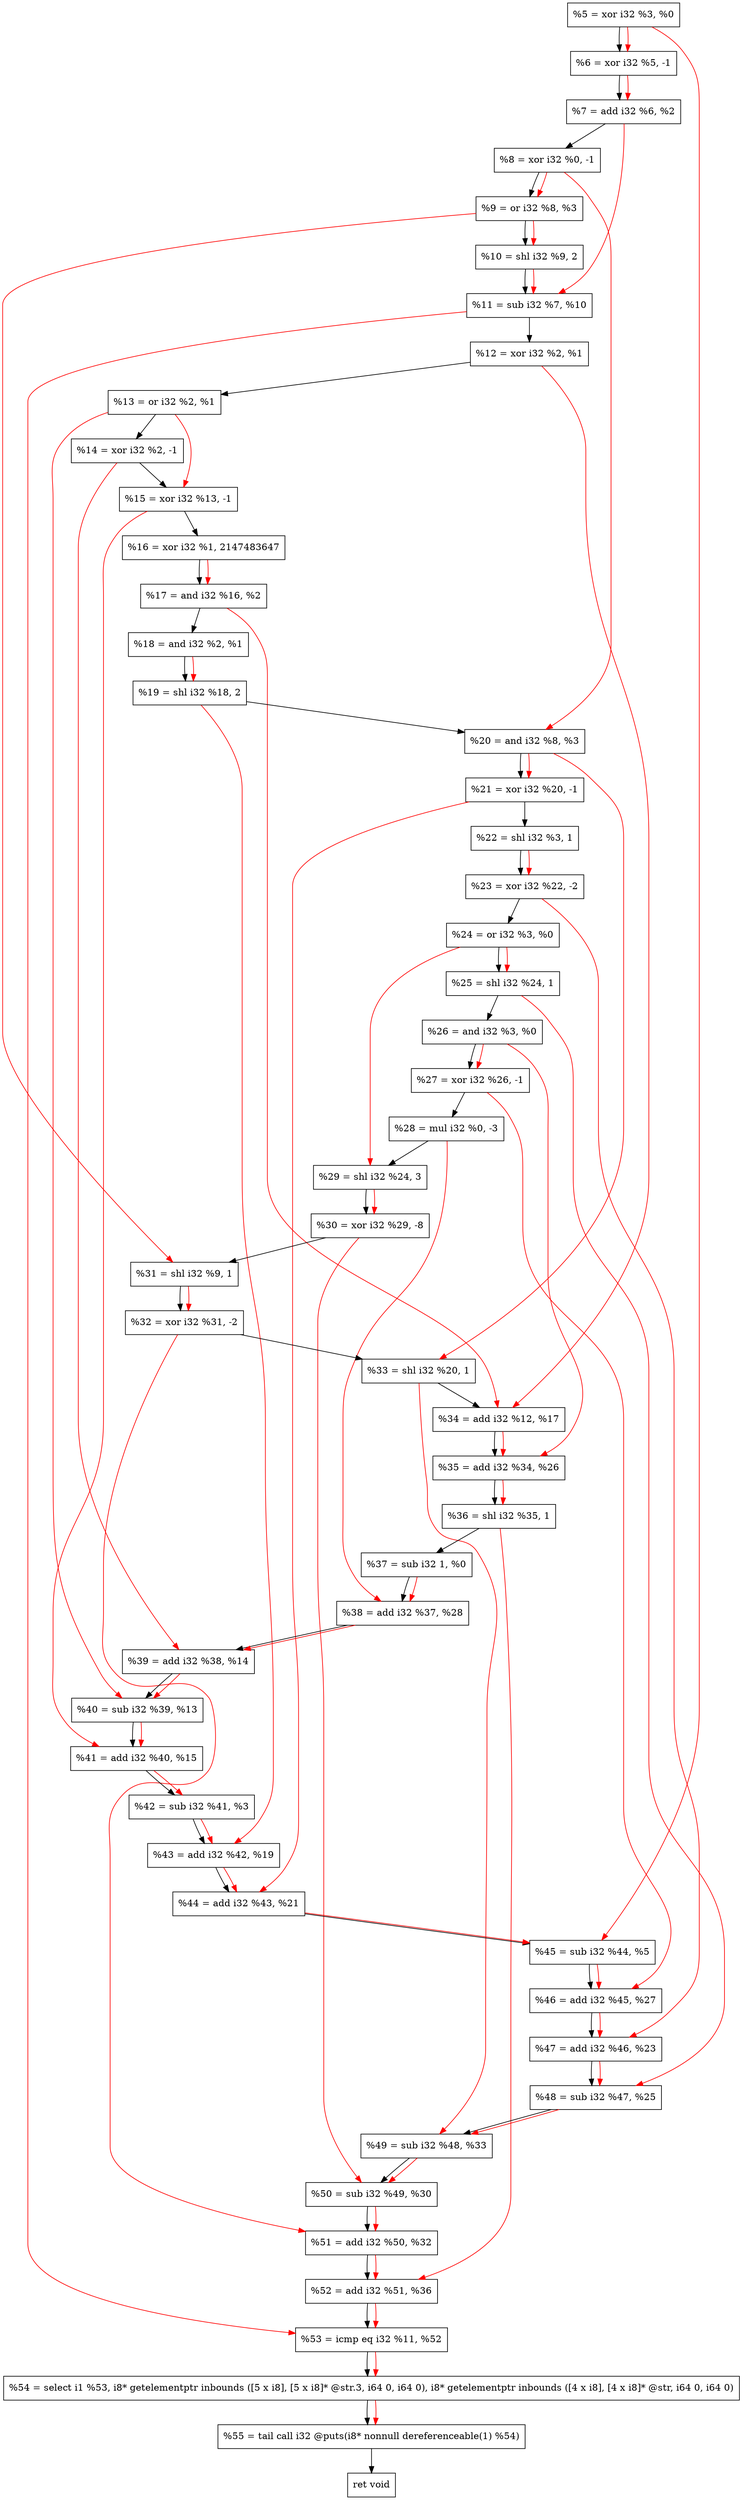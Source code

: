 digraph "DFG for'crackme' function" {
	Node0x1e8e770[shape=record, label="  %5 = xor i32 %3, %0"];
	Node0x1e8edf0[shape=record, label="  %6 = xor i32 %5, -1"];
	Node0x1e8ee60[shape=record, label="  %7 = add i32 %6, %2"];
	Node0x1e8eed0[shape=record, label="  %8 = xor i32 %0, -1"];
	Node0x1e8ef40[shape=record, label="  %9 = or i32 %8, %3"];
	Node0x1e8efe0[shape=record, label="  %10 = shl i32 %9, 2"];
	Node0x1e8f050[shape=record, label="  %11 = sub i32 %7, %10"];
	Node0x1e8f0c0[shape=record, label="  %12 = xor i32 %2, %1"];
	Node0x1e8f130[shape=record, label="  %13 = or i32 %2, %1"];
	Node0x1e8f1a0[shape=record, label="  %14 = xor i32 %2, -1"];
	Node0x1e8f210[shape=record, label="  %15 = xor i32 %13, -1"];
	Node0x1e8f2b0[shape=record, label="  %16 = xor i32 %1, 2147483647"];
	Node0x1e8f320[shape=record, label="  %17 = and i32 %16, %2"];
	Node0x1e8f390[shape=record, label="  %18 = and i32 %2, %1"];
	Node0x1e8f400[shape=record, label="  %19 = shl i32 %18, 2"];
	Node0x1e8f470[shape=record, label="  %20 = and i32 %8, %3"];
	Node0x1e8f4e0[shape=record, label="  %21 = xor i32 %20, -1"];
	Node0x1e8f580[shape=record, label="  %22 = shl i32 %3, 1"];
	Node0x1e8f620[shape=record, label="  %23 = xor i32 %22, -2"];
	Node0x1e8f690[shape=record, label="  %24 = or i32 %3, %0"];
	Node0x1e8f700[shape=record, label="  %25 = shl i32 %24, 1"];
	Node0x1e8f770[shape=record, label="  %26 = and i32 %3, %0"];
	Node0x1e8f7e0[shape=record, label="  %27 = xor i32 %26, -1"];
	Node0x1e8f880[shape=record, label="  %28 = mul i32 %0, -3"];
	Node0x1e8f920[shape=record, label="  %29 = shl i32 %24, 3"];
	Node0x1e8f9c0[shape=record, label="  %30 = xor i32 %29, -8"];
	Node0x1e8fa30[shape=record, label="  %31 = shl i32 %9, 1"];
	Node0x1e8faa0[shape=record, label="  %32 = xor i32 %31, -2"];
	Node0x1e8fd20[shape=record, label="  %33 = shl i32 %20, 1"];
	Node0x1e8fd90[shape=record, label="  %34 = add i32 %12, %17"];
	Node0x1e8fe00[shape=record, label="  %35 = add i32 %34, %26"];
	Node0x1e8fe70[shape=record, label="  %36 = shl i32 %35, 1"];
	Node0x1e8fee0[shape=record, label="  %37 = sub i32 1, %0"];
	Node0x1e8ff50[shape=record, label="  %38 = add i32 %37, %28"];
	Node0x1e8ffc0[shape=record, label="  %39 = add i32 %38, %14"];
	Node0x1e90030[shape=record, label="  %40 = sub i32 %39, %13"];
	Node0x1e900a0[shape=record, label="  %41 = add i32 %40, %15"];
	Node0x1e90110[shape=record, label="  %42 = sub i32 %41, %3"];
	Node0x1e90180[shape=record, label="  %43 = add i32 %42, %19"];
	Node0x1e901f0[shape=record, label="  %44 = add i32 %43, %21"];
	Node0x1e90260[shape=record, label="  %45 = sub i32 %44, %5"];
	Node0x1e902d0[shape=record, label="  %46 = add i32 %45, %27"];
	Node0x1e90340[shape=record, label="  %47 = add i32 %46, %23"];
	Node0x1e903b0[shape=record, label="  %48 = sub i32 %47, %25"];
	Node0x1e90420[shape=record, label="  %49 = sub i32 %48, %33"];
	Node0x1e90490[shape=record, label="  %50 = sub i32 %49, %30"];
	Node0x1e90500[shape=record, label="  %51 = add i32 %50, %32"];
	Node0x1e90570[shape=record, label="  %52 = add i32 %51, %36"];
	Node0x1e905e0[shape=record, label="  %53 = icmp eq i32 %11, %52"];
	Node0x1e2f268[shape=record, label="  %54 = select i1 %53, i8* getelementptr inbounds ([5 x i8], [5 x i8]* @str.3, i64 0, i64 0), i8* getelementptr inbounds ([4 x i8], [4 x i8]* @str, i64 0, i64 0)"];
	Node0x1e90a80[shape=record, label="  %55 = tail call i32 @puts(i8* nonnull dereferenceable(1) %54)"];
	Node0x1e90ad0[shape=record, label="  ret void"];
	Node0x1e8e770 -> Node0x1e8edf0;
	Node0x1e8edf0 -> Node0x1e8ee60;
	Node0x1e8ee60 -> Node0x1e8eed0;
	Node0x1e8eed0 -> Node0x1e8ef40;
	Node0x1e8ef40 -> Node0x1e8efe0;
	Node0x1e8efe0 -> Node0x1e8f050;
	Node0x1e8f050 -> Node0x1e8f0c0;
	Node0x1e8f0c0 -> Node0x1e8f130;
	Node0x1e8f130 -> Node0x1e8f1a0;
	Node0x1e8f1a0 -> Node0x1e8f210;
	Node0x1e8f210 -> Node0x1e8f2b0;
	Node0x1e8f2b0 -> Node0x1e8f320;
	Node0x1e8f320 -> Node0x1e8f390;
	Node0x1e8f390 -> Node0x1e8f400;
	Node0x1e8f400 -> Node0x1e8f470;
	Node0x1e8f470 -> Node0x1e8f4e0;
	Node0x1e8f4e0 -> Node0x1e8f580;
	Node0x1e8f580 -> Node0x1e8f620;
	Node0x1e8f620 -> Node0x1e8f690;
	Node0x1e8f690 -> Node0x1e8f700;
	Node0x1e8f700 -> Node0x1e8f770;
	Node0x1e8f770 -> Node0x1e8f7e0;
	Node0x1e8f7e0 -> Node0x1e8f880;
	Node0x1e8f880 -> Node0x1e8f920;
	Node0x1e8f920 -> Node0x1e8f9c0;
	Node0x1e8f9c0 -> Node0x1e8fa30;
	Node0x1e8fa30 -> Node0x1e8faa0;
	Node0x1e8faa0 -> Node0x1e8fd20;
	Node0x1e8fd20 -> Node0x1e8fd90;
	Node0x1e8fd90 -> Node0x1e8fe00;
	Node0x1e8fe00 -> Node0x1e8fe70;
	Node0x1e8fe70 -> Node0x1e8fee0;
	Node0x1e8fee0 -> Node0x1e8ff50;
	Node0x1e8ff50 -> Node0x1e8ffc0;
	Node0x1e8ffc0 -> Node0x1e90030;
	Node0x1e90030 -> Node0x1e900a0;
	Node0x1e900a0 -> Node0x1e90110;
	Node0x1e90110 -> Node0x1e90180;
	Node0x1e90180 -> Node0x1e901f0;
	Node0x1e901f0 -> Node0x1e90260;
	Node0x1e90260 -> Node0x1e902d0;
	Node0x1e902d0 -> Node0x1e90340;
	Node0x1e90340 -> Node0x1e903b0;
	Node0x1e903b0 -> Node0x1e90420;
	Node0x1e90420 -> Node0x1e90490;
	Node0x1e90490 -> Node0x1e90500;
	Node0x1e90500 -> Node0x1e90570;
	Node0x1e90570 -> Node0x1e905e0;
	Node0x1e905e0 -> Node0x1e2f268;
	Node0x1e2f268 -> Node0x1e90a80;
	Node0x1e90a80 -> Node0x1e90ad0;
edge [color=red]
	Node0x1e8e770 -> Node0x1e8edf0;
	Node0x1e8edf0 -> Node0x1e8ee60;
	Node0x1e8eed0 -> Node0x1e8ef40;
	Node0x1e8ef40 -> Node0x1e8efe0;
	Node0x1e8ee60 -> Node0x1e8f050;
	Node0x1e8efe0 -> Node0x1e8f050;
	Node0x1e8f130 -> Node0x1e8f210;
	Node0x1e8f2b0 -> Node0x1e8f320;
	Node0x1e8f390 -> Node0x1e8f400;
	Node0x1e8eed0 -> Node0x1e8f470;
	Node0x1e8f470 -> Node0x1e8f4e0;
	Node0x1e8f580 -> Node0x1e8f620;
	Node0x1e8f690 -> Node0x1e8f700;
	Node0x1e8f770 -> Node0x1e8f7e0;
	Node0x1e8f690 -> Node0x1e8f920;
	Node0x1e8f920 -> Node0x1e8f9c0;
	Node0x1e8ef40 -> Node0x1e8fa30;
	Node0x1e8fa30 -> Node0x1e8faa0;
	Node0x1e8f470 -> Node0x1e8fd20;
	Node0x1e8f0c0 -> Node0x1e8fd90;
	Node0x1e8f320 -> Node0x1e8fd90;
	Node0x1e8fd90 -> Node0x1e8fe00;
	Node0x1e8f770 -> Node0x1e8fe00;
	Node0x1e8fe00 -> Node0x1e8fe70;
	Node0x1e8fee0 -> Node0x1e8ff50;
	Node0x1e8f880 -> Node0x1e8ff50;
	Node0x1e8ff50 -> Node0x1e8ffc0;
	Node0x1e8f1a0 -> Node0x1e8ffc0;
	Node0x1e8ffc0 -> Node0x1e90030;
	Node0x1e8f130 -> Node0x1e90030;
	Node0x1e90030 -> Node0x1e900a0;
	Node0x1e8f210 -> Node0x1e900a0;
	Node0x1e900a0 -> Node0x1e90110;
	Node0x1e90110 -> Node0x1e90180;
	Node0x1e8f400 -> Node0x1e90180;
	Node0x1e90180 -> Node0x1e901f0;
	Node0x1e8f4e0 -> Node0x1e901f0;
	Node0x1e901f0 -> Node0x1e90260;
	Node0x1e8e770 -> Node0x1e90260;
	Node0x1e90260 -> Node0x1e902d0;
	Node0x1e8f7e0 -> Node0x1e902d0;
	Node0x1e902d0 -> Node0x1e90340;
	Node0x1e8f620 -> Node0x1e90340;
	Node0x1e90340 -> Node0x1e903b0;
	Node0x1e8f700 -> Node0x1e903b0;
	Node0x1e903b0 -> Node0x1e90420;
	Node0x1e8fd20 -> Node0x1e90420;
	Node0x1e90420 -> Node0x1e90490;
	Node0x1e8f9c0 -> Node0x1e90490;
	Node0x1e90490 -> Node0x1e90500;
	Node0x1e8faa0 -> Node0x1e90500;
	Node0x1e90500 -> Node0x1e90570;
	Node0x1e8fe70 -> Node0x1e90570;
	Node0x1e8f050 -> Node0x1e905e0;
	Node0x1e90570 -> Node0x1e905e0;
	Node0x1e905e0 -> Node0x1e2f268;
	Node0x1e2f268 -> Node0x1e90a80;
}

